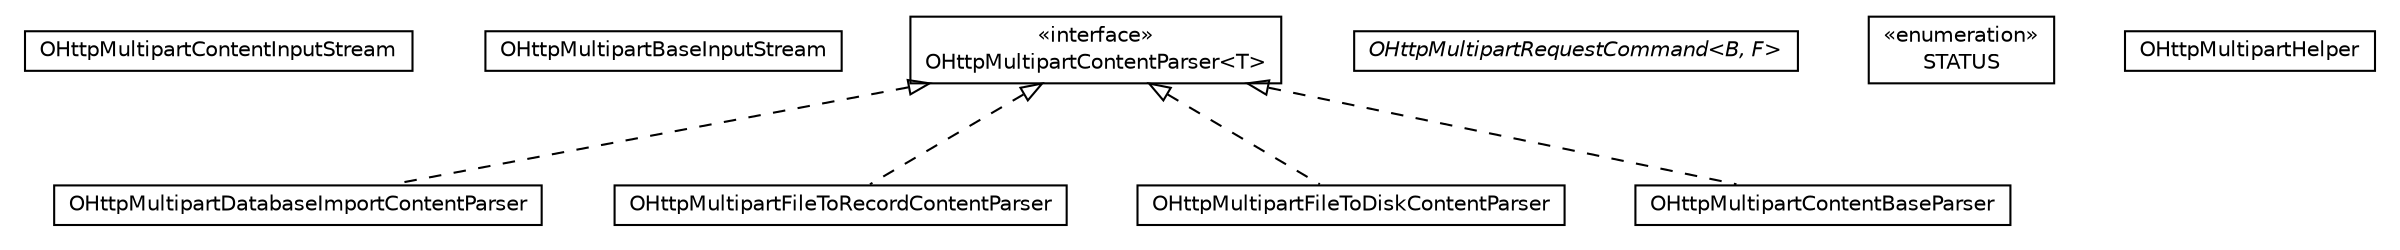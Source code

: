 #!/usr/local/bin/dot
#
# Class diagram 
# Generated by UMLGraph version R5_6-24-gf6e263 (http://www.umlgraph.org/)
#

digraph G {
	edge [fontname="Helvetica",fontsize=10,labelfontname="Helvetica",labelfontsize=10];
	node [fontname="Helvetica",fontsize=10,shape=plaintext];
	nodesep=0.25;
	ranksep=0.5;
	// com.orientechnologies.orient.server.network.protocol.http.multipart.OHttpMultipartContentInputStream
	c361383 [label=<<table title="com.orientechnologies.orient.server.network.protocol.http.multipart.OHttpMultipartContentInputStream" border="0" cellborder="1" cellspacing="0" cellpadding="2" port="p" href="./OHttpMultipartContentInputStream.html">
		<tr><td><table border="0" cellspacing="0" cellpadding="1">
<tr><td align="center" balign="center"> OHttpMultipartContentInputStream </td></tr>
		</table></td></tr>
		</table>>, URL="./OHttpMultipartContentInputStream.html", fontname="Helvetica", fontcolor="black", fontsize=10.0];
	// com.orientechnologies.orient.server.network.protocol.http.multipart.OHttpMultipartBaseInputStream
	c361384 [label=<<table title="com.orientechnologies.orient.server.network.protocol.http.multipart.OHttpMultipartBaseInputStream" border="0" cellborder="1" cellspacing="0" cellpadding="2" port="p" href="./OHttpMultipartBaseInputStream.html">
		<tr><td><table border="0" cellspacing="0" cellpadding="1">
<tr><td align="center" balign="center"> OHttpMultipartBaseInputStream </td></tr>
		</table></td></tr>
		</table>>, URL="./OHttpMultipartBaseInputStream.html", fontname="Helvetica", fontcolor="black", fontsize=10.0];
	// com.orientechnologies.orient.server.network.protocol.http.multipart.OHttpMultipartDatabaseImportContentParser
	c361385 [label=<<table title="com.orientechnologies.orient.server.network.protocol.http.multipart.OHttpMultipartDatabaseImportContentParser" border="0" cellborder="1" cellspacing="0" cellpadding="2" port="p" href="./OHttpMultipartDatabaseImportContentParser.html">
		<tr><td><table border="0" cellspacing="0" cellpadding="1">
<tr><td align="center" balign="center"> OHttpMultipartDatabaseImportContentParser </td></tr>
		</table></td></tr>
		</table>>, URL="./OHttpMultipartDatabaseImportContentParser.html", fontname="Helvetica", fontcolor="black", fontsize=10.0];
	// com.orientechnologies.orient.server.network.protocol.http.multipart.OHttpMultipartFileToRecordContentParser
	c361386 [label=<<table title="com.orientechnologies.orient.server.network.protocol.http.multipart.OHttpMultipartFileToRecordContentParser" border="0" cellborder="1" cellspacing="0" cellpadding="2" port="p" href="./OHttpMultipartFileToRecordContentParser.html">
		<tr><td><table border="0" cellspacing="0" cellpadding="1">
<tr><td align="center" balign="center"> OHttpMultipartFileToRecordContentParser </td></tr>
		</table></td></tr>
		</table>>, URL="./OHttpMultipartFileToRecordContentParser.html", fontname="Helvetica", fontcolor="black", fontsize=10.0];
	// com.orientechnologies.orient.server.network.protocol.http.multipart.OHttpMultipartContentParser<T>
	c361387 [label=<<table title="com.orientechnologies.orient.server.network.protocol.http.multipart.OHttpMultipartContentParser" border="0" cellborder="1" cellspacing="0" cellpadding="2" port="p" href="./OHttpMultipartContentParser.html">
		<tr><td><table border="0" cellspacing="0" cellpadding="1">
<tr><td align="center" balign="center"> &#171;interface&#187; </td></tr>
<tr><td align="center" balign="center"> OHttpMultipartContentParser&lt;T&gt; </td></tr>
		</table></td></tr>
		</table>>, URL="./OHttpMultipartContentParser.html", fontname="Helvetica", fontcolor="black", fontsize=10.0];
	// com.orientechnologies.orient.server.network.protocol.http.multipart.OHttpMultipartFileToDiskContentParser
	c361388 [label=<<table title="com.orientechnologies.orient.server.network.protocol.http.multipart.OHttpMultipartFileToDiskContentParser" border="0" cellborder="1" cellspacing="0" cellpadding="2" port="p" href="./OHttpMultipartFileToDiskContentParser.html">
		<tr><td><table border="0" cellspacing="0" cellpadding="1">
<tr><td align="center" balign="center"> OHttpMultipartFileToDiskContentParser </td></tr>
		</table></td></tr>
		</table>>, URL="./OHttpMultipartFileToDiskContentParser.html", fontname="Helvetica", fontcolor="black", fontsize=10.0];
	// com.orientechnologies.orient.server.network.protocol.http.multipart.OHttpMultipartRequestCommand<B, F>
	c361389 [label=<<table title="com.orientechnologies.orient.server.network.protocol.http.multipart.OHttpMultipartRequestCommand" border="0" cellborder="1" cellspacing="0" cellpadding="2" port="p" href="./OHttpMultipartRequestCommand.html">
		<tr><td><table border="0" cellspacing="0" cellpadding="1">
<tr><td align="center" balign="center"><font face="Helvetica-Oblique"> OHttpMultipartRequestCommand&lt;B, F&gt; </font></td></tr>
		</table></td></tr>
		</table>>, URL="./OHttpMultipartRequestCommand.html", fontname="Helvetica", fontcolor="black", fontsize=10.0];
	// com.orientechnologies.orient.server.network.protocol.http.multipart.OHttpMultipartRequestCommand.STATUS
	c361390 [label=<<table title="com.orientechnologies.orient.server.network.protocol.http.multipart.OHttpMultipartRequestCommand.STATUS" border="0" cellborder="1" cellspacing="0" cellpadding="2" port="p" href="./OHttpMultipartRequestCommand.STATUS.html">
		<tr><td><table border="0" cellspacing="0" cellpadding="1">
<tr><td align="center" balign="center"> &#171;enumeration&#187; </td></tr>
<tr><td align="center" balign="center"> STATUS </td></tr>
		</table></td></tr>
		</table>>, URL="./OHttpMultipartRequestCommand.STATUS.html", fontname="Helvetica", fontcolor="black", fontsize=10.0];
	// com.orientechnologies.orient.server.network.protocol.http.multipart.OHttpMultipartHelper
	c361391 [label=<<table title="com.orientechnologies.orient.server.network.protocol.http.multipart.OHttpMultipartHelper" border="0" cellborder="1" cellspacing="0" cellpadding="2" port="p" href="./OHttpMultipartHelper.html">
		<tr><td><table border="0" cellspacing="0" cellpadding="1">
<tr><td align="center" balign="center"> OHttpMultipartHelper </td></tr>
		</table></td></tr>
		</table>>, URL="./OHttpMultipartHelper.html", fontname="Helvetica", fontcolor="black", fontsize=10.0];
	// com.orientechnologies.orient.server.network.protocol.http.multipart.OHttpMultipartContentBaseParser
	c361392 [label=<<table title="com.orientechnologies.orient.server.network.protocol.http.multipart.OHttpMultipartContentBaseParser" border="0" cellborder="1" cellspacing="0" cellpadding="2" port="p" href="./OHttpMultipartContentBaseParser.html">
		<tr><td><table border="0" cellspacing="0" cellpadding="1">
<tr><td align="center" balign="center"> OHttpMultipartContentBaseParser </td></tr>
		</table></td></tr>
		</table>>, URL="./OHttpMultipartContentBaseParser.html", fontname="Helvetica", fontcolor="black", fontsize=10.0];
	//com.orientechnologies.orient.server.network.protocol.http.multipart.OHttpMultipartDatabaseImportContentParser implements com.orientechnologies.orient.server.network.protocol.http.multipart.OHttpMultipartContentParser<T>
	c361387:p -> c361385:p [dir=back,arrowtail=empty,style=dashed];
	//com.orientechnologies.orient.server.network.protocol.http.multipart.OHttpMultipartFileToRecordContentParser implements com.orientechnologies.orient.server.network.protocol.http.multipart.OHttpMultipartContentParser<T>
	c361387:p -> c361386:p [dir=back,arrowtail=empty,style=dashed];
	//com.orientechnologies.orient.server.network.protocol.http.multipart.OHttpMultipartFileToDiskContentParser implements com.orientechnologies.orient.server.network.protocol.http.multipart.OHttpMultipartContentParser<T>
	c361387:p -> c361388:p [dir=back,arrowtail=empty,style=dashed];
	//com.orientechnologies.orient.server.network.protocol.http.multipart.OHttpMultipartContentBaseParser implements com.orientechnologies.orient.server.network.protocol.http.multipart.OHttpMultipartContentParser<T>
	c361387:p -> c361392:p [dir=back,arrowtail=empty,style=dashed];
}

